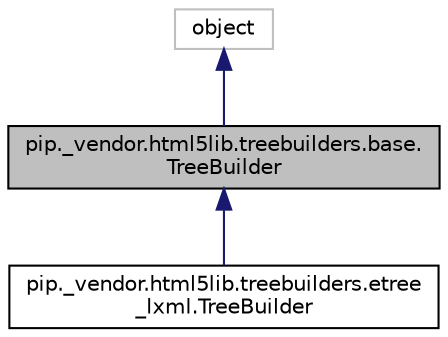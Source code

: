 digraph "pip._vendor.html5lib.treebuilders.base.TreeBuilder"
{
 // LATEX_PDF_SIZE
  edge [fontname="Helvetica",fontsize="10",labelfontname="Helvetica",labelfontsize="10"];
  node [fontname="Helvetica",fontsize="10",shape=record];
  Node1 [label="pip._vendor.html5lib.treebuilders.base.\lTreeBuilder",height=0.2,width=0.4,color="black", fillcolor="grey75", style="filled", fontcolor="black",tooltip=" "];
  Node2 -> Node1 [dir="back",color="midnightblue",fontsize="10",style="solid"];
  Node2 [label="object",height=0.2,width=0.4,color="grey75", fillcolor="white", style="filled",tooltip=" "];
  Node1 -> Node3 [dir="back",color="midnightblue",fontsize="10",style="solid"];
  Node3 [label="pip._vendor.html5lib.treebuilders.etree\l_lxml.TreeBuilder",height=0.2,width=0.4,color="black", fillcolor="white", style="filled",URL="$classpip_1_1__vendor_1_1html5lib_1_1treebuilders_1_1etree__lxml_1_1TreeBuilder.html",tooltip=" "];
}
